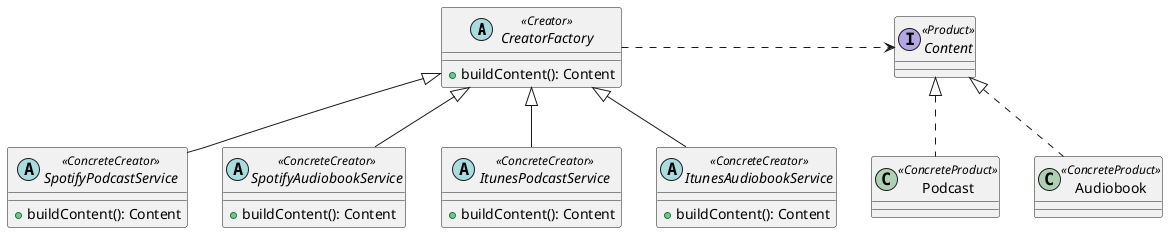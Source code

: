 @startuml "Factory Pattern"

abstract class CreatorFactory <<Creator>> {
    + buildContent(): Content
}

abstract class SpotifyPodcastService <<ConcreteCreator>> {
    + buildContent(): Content
}

abstract class SpotifyAudiobookService <<ConcreteCreator>> {
    + buildContent(): Content
}

abstract class ItunesPodcastService <<ConcreteCreator>> {
    + buildContent(): Content
}

abstract class ItunesAudiobookService <<ConcreteCreator>> {
    + buildContent(): Content
}

interface Content <<Product>> {

} 

class Podcast <<ConcreteProduct>> {

}   

class Audiobook <<ConcreteProduct>> {

}

CreatorFactory <|-- SpotifyAudiobookService
CreatorFactory <|-- SpotifyPodcastService

CreatorFactory <|-- ItunesAudiobookService
CreatorFactory <|-- ItunesPodcastService

CreatorFactory .right.> Content

Content <|.. Podcast
Content <|.. Audiobook
